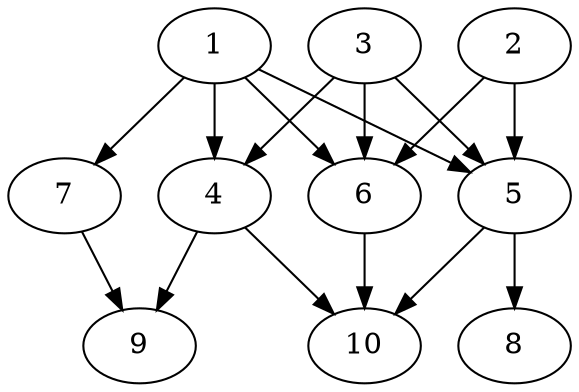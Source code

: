 // DAG automatically generated by daggen at Thu Oct  3 13:58:06 2019
// ./daggen --dot -n 10 --ccr 0.3 --fat 0.7 --regular 0.7 --density 0.9 --mindata 5242880 --maxdata 52428800 
digraph G {
  1 [size="163450880", alpha="0.15", expect_size="49035264"] 
  1 -> 4 [size ="49035264"]
  1 -> 5 [size ="49035264"]
  1 -> 6 [size ="49035264"]
  1 -> 7 [size ="49035264"]
  2 [size="36809387", alpha="0.08", expect_size="11042816"] 
  2 -> 5 [size ="11042816"]
  2 -> 6 [size ="11042816"]
  3 [size="57135787", alpha="0.14", expect_size="17140736"] 
  3 -> 4 [size ="17140736"]
  3 -> 5 [size ="17140736"]
  3 -> 6 [size ="17140736"]
  4 [size="170274133", alpha="0.16", expect_size="51082240"] 
  4 -> 9 [size ="51082240"]
  4 -> 10 [size ="51082240"]
  5 [size="108598613", alpha="0.06", expect_size="32579584"] 
  5 -> 8 [size ="32579584"]
  5 -> 10 [size ="32579584"]
  6 [size="60030293", alpha="0.10", expect_size="18009088"] 
  6 -> 10 [size ="18009088"]
  7 [size="68935680", alpha="0.09", expect_size="20680704"] 
  7 -> 9 [size ="20680704"]
  8 [size="67109547", alpha="0.01", expect_size="20132864"] 
  9 [size="19138560", alpha="0.10", expect_size="5741568"] 
  10 [size="22845440", alpha="0.16", expect_size="6853632"] 
}
